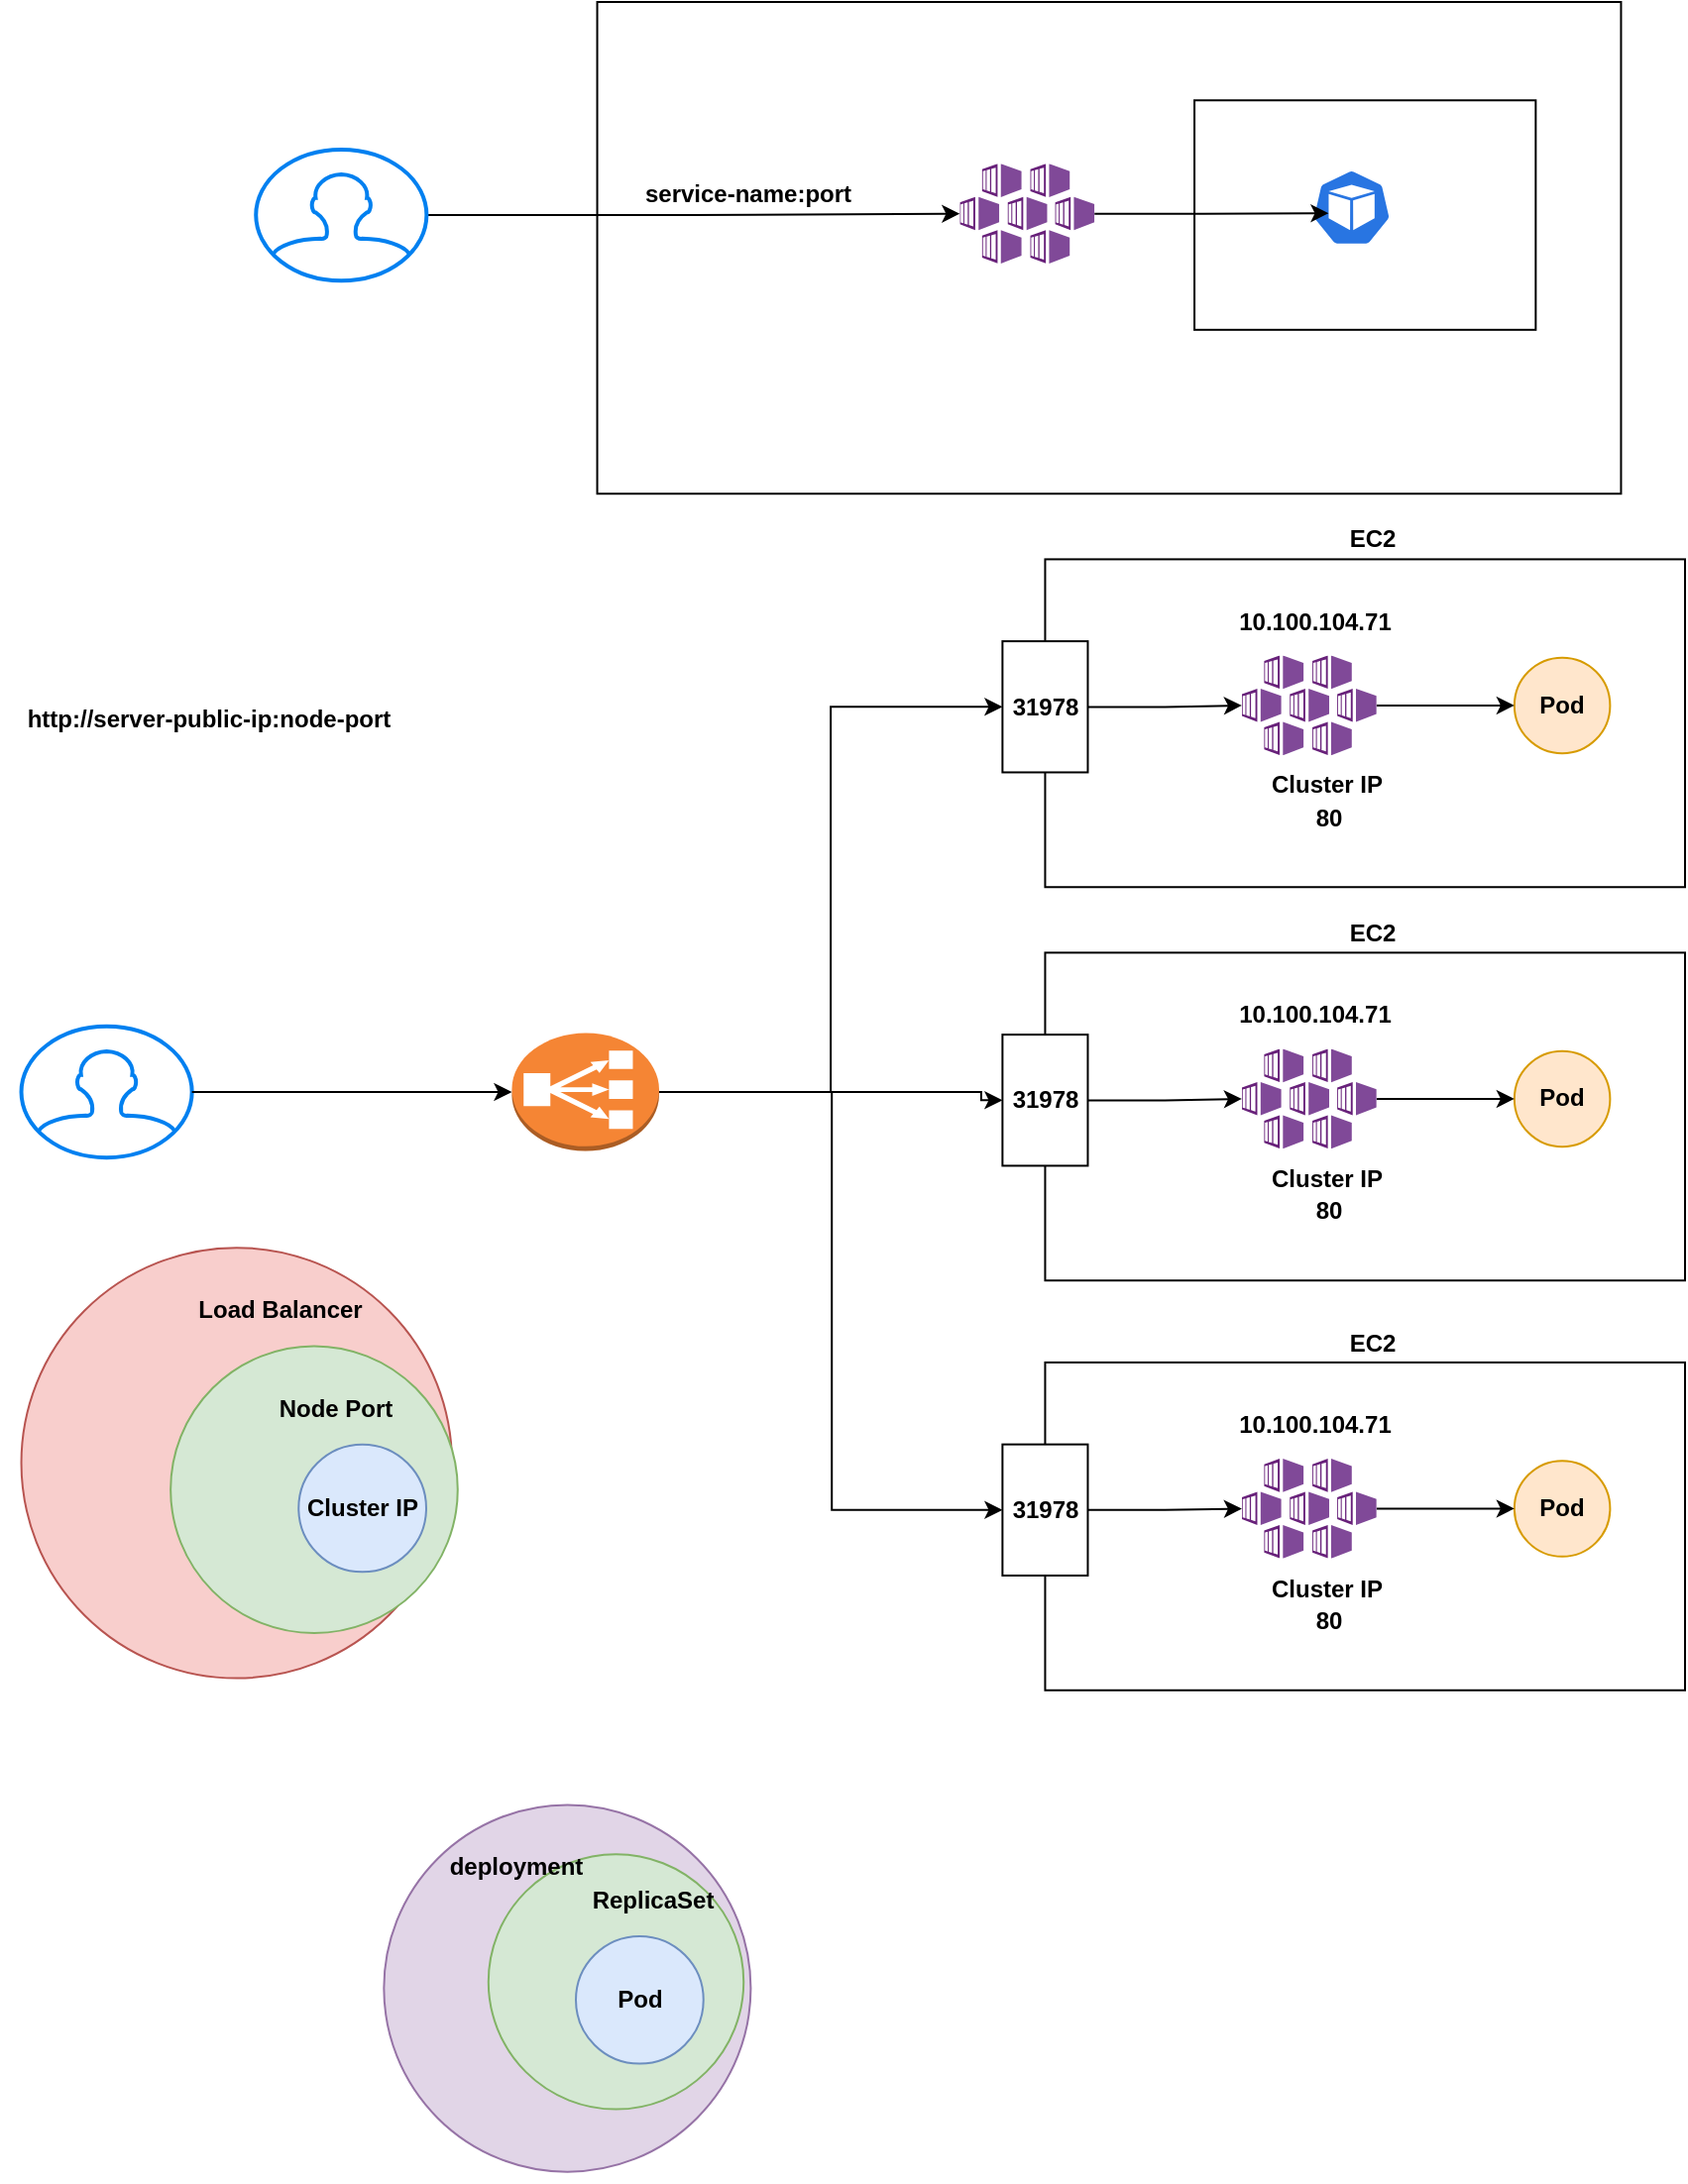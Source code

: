 <mxfile version="24.7.6">
  <diagram name="Page-1" id="rPLcQxKnwmKYAxCcPPqL">
    <mxGraphModel dx="1323" dy="-357" grid="1" gridSize="10" guides="1" tooltips="1" connect="1" arrows="1" fold="1" page="1" pageScale="1" pageWidth="850" pageHeight="1100" math="0" shadow="0">
      <root>
        <mxCell id="0" />
        <mxCell id="1" parent="0" />
        <mxCell id="HgJ58vh118xqtQ4xd-LZ-1" value="S" style="group" vertex="1" connectable="0" parent="1">
          <mxGeometry y="1100" width="850" height="1100" as="geometry" />
        </mxCell>
        <mxCell id="7WoqqL8MU9E2NCYf5LLM-3" value="" style="rounded=1;whiteSpace=wrap;html=1;" parent="HgJ58vh118xqtQ4xd-LZ-1" vertex="1">
          <mxGeometry x="581.013" y="74.436" width="129.114" height="49.624" as="geometry" />
        </mxCell>
        <mxCell id="7WoqqL8MU9E2NCYf5LLM-2" value="" style="rounded=0;whiteSpace=wrap;html=1;" parent="HgJ58vh118xqtQ4xd-LZ-1" vertex="1">
          <mxGeometry x="301.266" width="516.456" height="248.12" as="geometry" />
        </mxCell>
        <mxCell id="7WoqqL8MU9E2NCYf5LLM-4" value="" style="rounded=0;whiteSpace=wrap;html=1;" parent="HgJ58vh118xqtQ4xd-LZ-1" vertex="1">
          <mxGeometry x="602.532" y="49.624" width="172.152" height="115.789" as="geometry" />
        </mxCell>
        <mxCell id="7WoqqL8MU9E2NCYf5LLM-5" value="" style="aspect=fixed;sketch=0;html=1;dashed=0;whitespace=wrap;verticalLabelPosition=bottom;verticalAlign=top;fillColor=#2875E2;strokeColor=#ffffff;points=[[0.005,0.63,0],[0.1,0.2,0],[0.9,0.2,0],[0.5,0,0],[0.995,0.63,0],[0.72,0.99,0],[0.5,1,0],[0.28,0.99,0]];shape=mxgraph.kubernetes.icon2;prIcon=pod" parent="HgJ58vh118xqtQ4xd-LZ-1" vertex="1">
          <mxGeometry x="661.709" y="84.361" width="40.226" height="38.617" as="geometry" />
        </mxCell>
        <mxCell id="7WoqqL8MU9E2NCYf5LLM-6" value="" style="image;sketch=0;aspect=fixed;html=1;points=[];align=center;fontSize=12;image=img/lib/mscae/Kubernetes_Services.svg;" parent="HgJ58vh118xqtQ4xd-LZ-1" vertex="1">
          <mxGeometry x="484.177" y="81.673" width="67.949" height="50.282" as="geometry" />
        </mxCell>
        <mxCell id="7WoqqL8MU9E2NCYf5LLM-7" style="edgeStyle=orthogonalEdgeStyle;rounded=0;orthogonalLoop=1;jettySize=auto;html=1;entryX=0.212;entryY=0.575;entryDx=0;entryDy=0;entryPerimeter=0;" parent="HgJ58vh118xqtQ4xd-LZ-1" source="7WoqqL8MU9E2NCYf5LLM-6" target="7WoqqL8MU9E2NCYf5LLM-5" edge="1">
          <mxGeometry relative="1" as="geometry" />
        </mxCell>
        <mxCell id="7WoqqL8MU9E2NCYf5LLM-9" style="edgeStyle=orthogonalEdgeStyle;rounded=0;orthogonalLoop=1;jettySize=auto;html=1;" parent="HgJ58vh118xqtQ4xd-LZ-1" source="7WoqqL8MU9E2NCYf5LLM-8" target="7WoqqL8MU9E2NCYf5LLM-6" edge="1">
          <mxGeometry relative="1" as="geometry" />
        </mxCell>
        <mxCell id="7WoqqL8MU9E2NCYf5LLM-8" value="" style="html=1;verticalLabelPosition=bottom;align=center;labelBackgroundColor=#ffffff;verticalAlign=top;strokeWidth=2;strokeColor=#0080F0;shadow=0;dashed=0;shape=mxgraph.ios7.icons.user;" parent="HgJ58vh118xqtQ4xd-LZ-1" vertex="1">
          <mxGeometry x="129.114" y="74.436" width="86.076" height="66.165" as="geometry" />
        </mxCell>
        <mxCell id="7WoqqL8MU9E2NCYf5LLM-10" value="&lt;b&gt;service-name:port&lt;/b&gt;" style="text;html=1;align=center;verticalAlign=middle;resizable=0;points=[];autosize=1;strokeColor=none;fillColor=none;" parent="HgJ58vh118xqtQ4xd-LZ-1" vertex="1">
          <mxGeometry x="312.025" y="81.673" width="130" height="30" as="geometry" />
        </mxCell>
        <mxCell id="7WoqqL8MU9E2NCYf5LLM-19" style="edgeStyle=orthogonalEdgeStyle;rounded=0;orthogonalLoop=1;jettySize=auto;html=1;entryX=0;entryY=0.5;entryDx=0;entryDy=0;" parent="HgJ58vh118xqtQ4xd-LZ-1" source="7WoqqL8MU9E2NCYf5LLM-31" target="7WoqqL8MU9E2NCYf5LLM-15" edge="1">
          <mxGeometry relative="1" as="geometry" />
        </mxCell>
        <mxCell id="7WoqqL8MU9E2NCYf5LLM-18" value="" style="html=1;verticalLabelPosition=bottom;align=center;labelBackgroundColor=#ffffff;verticalAlign=top;strokeWidth=2;strokeColor=#0080F0;shadow=0;dashed=0;shape=mxgraph.ios7.icons.user;" parent="HgJ58vh118xqtQ4xd-LZ-1" vertex="1">
          <mxGeometry x="10.759" y="516.917" width="86.076" height="66.165" as="geometry" />
        </mxCell>
        <mxCell id="7WoqqL8MU9E2NCYf5LLM-22" value="&lt;b&gt;http://server-public-ip:node-port&lt;/b&gt;" style="text;html=1;align=center;verticalAlign=middle;resizable=0;points=[];autosize=1;strokeColor=none;fillColor=none;" parent="HgJ58vh118xqtQ4xd-LZ-1" vertex="1">
          <mxGeometry y="347.368" width="210" height="30" as="geometry" />
        </mxCell>
        <mxCell id="7WoqqL8MU9E2NCYf5LLM-30" value="" style="group" parent="HgJ58vh118xqtQ4xd-LZ-1" vertex="1" connectable="0">
          <mxGeometry x="10.759" y="628.571" width="290.506" height="223.308" as="geometry" />
        </mxCell>
        <mxCell id="7WoqqL8MU9E2NCYf5LLM-28" value="" style="ellipse;whiteSpace=wrap;html=1;aspect=fixed;fillColor=#f8cecc;strokeColor=#b85450;" parent="7WoqqL8MU9E2NCYf5LLM-30" vertex="1">
          <mxGeometry width="217.218" height="217.218" as="geometry" />
        </mxCell>
        <mxCell id="7WoqqL8MU9E2NCYf5LLM-26" value="" style="ellipse;whiteSpace=wrap;html=1;aspect=fixed;fillColor=#d5e8d4;strokeColor=#82b366;" parent="7WoqqL8MU9E2NCYf5LLM-30" vertex="1">
          <mxGeometry x="75.316" y="49.624" width="144.812" height="144.812" as="geometry" />
        </mxCell>
        <mxCell id="7WoqqL8MU9E2NCYf5LLM-25" value="&lt;b&gt;Cluster IP&lt;/b&gt;" style="ellipse;whiteSpace=wrap;html=1;aspect=fixed;fillColor=#dae8fc;strokeColor=#6c8ebf;" parent="7WoqqL8MU9E2NCYf5LLM-30" vertex="1">
          <mxGeometry x="139.873" y="99.248" width="64.361" height="64.361" as="geometry" />
        </mxCell>
        <mxCell id="7WoqqL8MU9E2NCYf5LLM-27" value="&lt;b&gt;Node Port&lt;/b&gt;" style="text;html=1;align=center;verticalAlign=middle;resizable=0;points=[];autosize=1;strokeColor=none;fillColor=none;" parent="7WoqqL8MU9E2NCYf5LLM-30" vertex="1">
          <mxGeometry x="118.354" y="66.165" width="80" height="30" as="geometry" />
        </mxCell>
        <mxCell id="7WoqqL8MU9E2NCYf5LLM-29" value="&lt;b&gt;Load Balancer&lt;/b&gt;" style="text;html=1;align=center;verticalAlign=middle;resizable=0;points=[];autosize=1;strokeColor=none;fillColor=none;" parent="7WoqqL8MU9E2NCYf5LLM-30" vertex="1">
          <mxGeometry x="75.316" y="16.541" width="110" height="30" as="geometry" />
        </mxCell>
        <mxCell id="7WoqqL8MU9E2NCYf5LLM-32" value="" style="edgeStyle=orthogonalEdgeStyle;rounded=0;orthogonalLoop=1;jettySize=auto;html=1;entryX=0;entryY=0.5;entryDx=0;entryDy=0;" parent="HgJ58vh118xqtQ4xd-LZ-1" source="7WoqqL8MU9E2NCYf5LLM-18" target="7WoqqL8MU9E2NCYf5LLM-31" edge="1">
          <mxGeometry relative="1" as="geometry">
            <mxPoint x="107.595" y="430.075" as="sourcePoint" />
            <mxPoint x="494.937" y="430.075" as="targetPoint" />
          </mxGeometry>
        </mxCell>
        <mxCell id="7WoqqL8MU9E2NCYf5LLM-58" style="edgeStyle=orthogonalEdgeStyle;rounded=0;orthogonalLoop=1;jettySize=auto;html=1;entryX=0;entryY=0.5;entryDx=0;entryDy=0;" parent="HgJ58vh118xqtQ4xd-LZ-1" source="7WoqqL8MU9E2NCYf5LLM-31" target="7WoqqL8MU9E2NCYf5LLM-40" edge="1">
          <mxGeometry relative="1" as="geometry">
            <Array as="points">
              <mxPoint x="494.937" y="550.0" />
            </Array>
          </mxGeometry>
        </mxCell>
        <mxCell id="7WoqqL8MU9E2NCYf5LLM-59" style="edgeStyle=orthogonalEdgeStyle;rounded=0;orthogonalLoop=1;jettySize=auto;html=1;entryX=0;entryY=0.5;entryDx=0;entryDy=0;" parent="HgJ58vh118xqtQ4xd-LZ-1" source="7WoqqL8MU9E2NCYf5LLM-31" target="7WoqqL8MU9E2NCYf5LLM-52" edge="1">
          <mxGeometry relative="1" as="geometry">
            <mxPoint x="430.38" y="636.842" as="targetPoint" />
            <Array as="points">
              <mxPoint x="419.62" y="550.0" />
              <mxPoint x="419.62" y="760.902" />
            </Array>
          </mxGeometry>
        </mxCell>
        <mxCell id="7WoqqL8MU9E2NCYf5LLM-31" value="" style="outlineConnect=0;dashed=0;verticalLabelPosition=bottom;verticalAlign=top;align=center;html=1;shape=mxgraph.aws3.classic_load_balancer;fillColor=#F58534;gradientColor=none;" parent="HgJ58vh118xqtQ4xd-LZ-1" vertex="1">
          <mxGeometry x="258.228" y="520.226" width="74.241" height="59.549" as="geometry" />
        </mxCell>
        <mxCell id="7WoqqL8MU9E2NCYf5LLM-33" value="" style="group" parent="HgJ58vh118xqtQ4xd-LZ-1" vertex="1" connectable="0">
          <mxGeometry x="505.696" y="256.391" width="344.304" height="190.226" as="geometry" />
        </mxCell>
        <mxCell id="7WoqqL8MU9E2NCYf5LLM-11" value="" style="ellipse;whiteSpace=wrap;html=1;aspect=fixed;" parent="7WoqqL8MU9E2NCYf5LLM-33" vertex="1">
          <mxGeometry x="258.228" y="74.436" width="48.271" height="48.271" as="geometry" />
        </mxCell>
        <mxCell id="7WoqqL8MU9E2NCYf5LLM-12" value="" style="rounded=0;whiteSpace=wrap;html=1;" parent="7WoqqL8MU9E2NCYf5LLM-33" vertex="1">
          <mxGeometry x="21.519" y="24.812" width="322.785" height="165.414" as="geometry" />
        </mxCell>
        <mxCell id="7WoqqL8MU9E2NCYf5LLM-13" value="&lt;b&gt;Pod&lt;/b&gt;" style="ellipse;whiteSpace=wrap;html=1;aspect=fixed;fillColor=#ffe6cc;strokeColor=#d79b00;" parent="7WoqqL8MU9E2NCYf5LLM-33" vertex="1">
          <mxGeometry x="258.228" y="74.436" width="48.271" height="48.271" as="geometry" />
        </mxCell>
        <mxCell id="7WoqqL8MU9E2NCYf5LLM-14" value="&lt;b&gt;EC2&lt;/b&gt;" style="text;html=1;align=center;verticalAlign=middle;resizable=0;points=[];autosize=1;strokeColor=none;fillColor=none;" parent="7WoqqL8MU9E2NCYf5LLM-33" vertex="1">
          <mxGeometry x="161.392" width="50" height="30" as="geometry" />
        </mxCell>
        <mxCell id="7WoqqL8MU9E2NCYf5LLM-20" style="edgeStyle=orthogonalEdgeStyle;rounded=0;orthogonalLoop=1;jettySize=auto;html=1;" parent="7WoqqL8MU9E2NCYf5LLM-33" source="7WoqqL8MU9E2NCYf5LLM-15" target="7WoqqL8MU9E2NCYf5LLM-16" edge="1">
          <mxGeometry relative="1" as="geometry" />
        </mxCell>
        <mxCell id="7WoqqL8MU9E2NCYf5LLM-15" value="&lt;b&gt;31978&lt;/b&gt;" style="rounded=0;whiteSpace=wrap;html=1;" parent="7WoqqL8MU9E2NCYf5LLM-33" vertex="1">
          <mxGeometry y="66.165" width="43.038" height="66.165" as="geometry" />
        </mxCell>
        <mxCell id="7WoqqL8MU9E2NCYf5LLM-21" style="edgeStyle=orthogonalEdgeStyle;rounded=0;orthogonalLoop=1;jettySize=auto;html=1;entryX=0;entryY=0.5;entryDx=0;entryDy=0;" parent="7WoqqL8MU9E2NCYf5LLM-33" source="7WoqqL8MU9E2NCYf5LLM-16" target="7WoqqL8MU9E2NCYf5LLM-13" edge="1">
          <mxGeometry relative="1" as="geometry" />
        </mxCell>
        <mxCell id="7WoqqL8MU9E2NCYf5LLM-16" value="" style="image;sketch=0;aspect=fixed;html=1;points=[];align=center;fontSize=12;image=img/lib/mscae/Kubernetes_Services.svg;" parent="7WoqqL8MU9E2NCYf5LLM-33" vertex="1">
          <mxGeometry x="120.754" y="73.402" width="67.949" height="50.282" as="geometry" />
        </mxCell>
        <mxCell id="7WoqqL8MU9E2NCYf5LLM-17" value="&lt;b&gt;Cluster IP&lt;/b&gt;" style="text;html=1;align=center;verticalAlign=middle;resizable=0;points=[];autosize=1;strokeColor=none;fillColor=none;" parent="7WoqqL8MU9E2NCYf5LLM-33" vertex="1">
          <mxGeometry x="123.153" y="124.06" width="80" height="30" as="geometry" />
        </mxCell>
        <mxCell id="7WoqqL8MU9E2NCYf5LLM-23" value="&lt;b&gt;10.100.104.71&lt;/b&gt;" style="text;html=1;align=center;verticalAlign=middle;resizable=0;points=[];autosize=1;strokeColor=none;fillColor=none;" parent="7WoqqL8MU9E2NCYf5LLM-33" vertex="1">
          <mxGeometry x="107.595" y="41.353" width="100" height="30" as="geometry" />
        </mxCell>
        <mxCell id="7WoqqL8MU9E2NCYf5LLM-24" value="&lt;b&gt;80&lt;/b&gt;" style="text;html=1;align=center;verticalAlign=middle;resizable=0;points=[];autosize=1;strokeColor=none;fillColor=none;" parent="7WoqqL8MU9E2NCYf5LLM-33" vertex="1">
          <mxGeometry x="144.672" y="140.602" width="40" height="30" as="geometry" />
        </mxCell>
        <mxCell id="7WoqqL8MU9E2NCYf5LLM-34" value="" style="group" parent="HgJ58vh118xqtQ4xd-LZ-1" vertex="1" connectable="0">
          <mxGeometry x="505.696" y="454.887" width="344.304" height="190.226" as="geometry" />
        </mxCell>
        <mxCell id="7WoqqL8MU9E2NCYf5LLM-35" value="" style="ellipse;whiteSpace=wrap;html=1;aspect=fixed;" parent="7WoqqL8MU9E2NCYf5LLM-34" vertex="1">
          <mxGeometry x="258.228" y="74.436" width="48.271" height="48.271" as="geometry" />
        </mxCell>
        <mxCell id="7WoqqL8MU9E2NCYf5LLM-36" value="" style="rounded=0;whiteSpace=wrap;html=1;" parent="7WoqqL8MU9E2NCYf5LLM-34" vertex="1">
          <mxGeometry x="21.519" y="24.812" width="322.785" height="165.414" as="geometry" />
        </mxCell>
        <mxCell id="7WoqqL8MU9E2NCYf5LLM-37" value="&lt;b&gt;Pod&lt;/b&gt;" style="ellipse;whiteSpace=wrap;html=1;aspect=fixed;fillColor=#ffe6cc;strokeColor=#d79b00;" parent="7WoqqL8MU9E2NCYf5LLM-34" vertex="1">
          <mxGeometry x="258.228" y="74.436" width="48.271" height="48.271" as="geometry" />
        </mxCell>
        <mxCell id="7WoqqL8MU9E2NCYf5LLM-38" value="&lt;b&gt;EC2&lt;/b&gt;" style="text;html=1;align=center;verticalAlign=middle;resizable=0;points=[];autosize=1;strokeColor=none;fillColor=none;" parent="7WoqqL8MU9E2NCYf5LLM-34" vertex="1">
          <mxGeometry x="161.392" width="50" height="30" as="geometry" />
        </mxCell>
        <mxCell id="7WoqqL8MU9E2NCYf5LLM-39" style="edgeStyle=orthogonalEdgeStyle;rounded=0;orthogonalLoop=1;jettySize=auto;html=1;" parent="7WoqqL8MU9E2NCYf5LLM-34" source="7WoqqL8MU9E2NCYf5LLM-40" target="7WoqqL8MU9E2NCYf5LLM-42" edge="1">
          <mxGeometry relative="1" as="geometry" />
        </mxCell>
        <mxCell id="7WoqqL8MU9E2NCYf5LLM-40" value="&lt;b&gt;31978&lt;/b&gt;" style="rounded=0;whiteSpace=wrap;html=1;" parent="7WoqqL8MU9E2NCYf5LLM-34" vertex="1">
          <mxGeometry y="66.165" width="43.038" height="66.165" as="geometry" />
        </mxCell>
        <mxCell id="7WoqqL8MU9E2NCYf5LLM-41" style="edgeStyle=orthogonalEdgeStyle;rounded=0;orthogonalLoop=1;jettySize=auto;html=1;entryX=0;entryY=0.5;entryDx=0;entryDy=0;" parent="7WoqqL8MU9E2NCYf5LLM-34" source="7WoqqL8MU9E2NCYf5LLM-42" target="7WoqqL8MU9E2NCYf5LLM-37" edge="1">
          <mxGeometry relative="1" as="geometry" />
        </mxCell>
        <mxCell id="7WoqqL8MU9E2NCYf5LLM-42" value="" style="image;sketch=0;aspect=fixed;html=1;points=[];align=center;fontSize=12;image=img/lib/mscae/Kubernetes_Services.svg;" parent="7WoqqL8MU9E2NCYf5LLM-34" vertex="1">
          <mxGeometry x="120.754" y="73.402" width="67.949" height="50.282" as="geometry" />
        </mxCell>
        <mxCell id="7WoqqL8MU9E2NCYf5LLM-43" value="&lt;b&gt;Cluster IP&lt;/b&gt;" style="text;html=1;align=center;verticalAlign=middle;resizable=0;points=[];autosize=1;strokeColor=none;fillColor=none;" parent="7WoqqL8MU9E2NCYf5LLM-34" vertex="1">
          <mxGeometry x="123.153" y="124.06" width="80" height="30" as="geometry" />
        </mxCell>
        <mxCell id="7WoqqL8MU9E2NCYf5LLM-44" value="&lt;b&gt;10.100.104.71&lt;/b&gt;" style="text;html=1;align=center;verticalAlign=middle;resizable=0;points=[];autosize=1;strokeColor=none;fillColor=none;" parent="7WoqqL8MU9E2NCYf5LLM-34" vertex="1">
          <mxGeometry x="107.595" y="41.353" width="100" height="30" as="geometry" />
        </mxCell>
        <mxCell id="7WoqqL8MU9E2NCYf5LLM-45" value="&lt;b&gt;80&lt;/b&gt;" style="text;html=1;align=center;verticalAlign=middle;resizable=0;points=[];autosize=1;strokeColor=none;fillColor=none;" parent="7WoqqL8MU9E2NCYf5LLM-34" vertex="1">
          <mxGeometry x="144.672" y="140.602" width="40" height="30" as="geometry" />
        </mxCell>
        <mxCell id="7WoqqL8MU9E2NCYf5LLM-46" value="" style="group" parent="HgJ58vh118xqtQ4xd-LZ-1" vertex="1" connectable="0">
          <mxGeometry x="505.696" y="661.654" width="344.304" height="190.226" as="geometry" />
        </mxCell>
        <mxCell id="7WoqqL8MU9E2NCYf5LLM-47" value="" style="ellipse;whiteSpace=wrap;html=1;aspect=fixed;" parent="7WoqqL8MU9E2NCYf5LLM-46" vertex="1">
          <mxGeometry x="258.228" y="74.436" width="48.271" height="48.271" as="geometry" />
        </mxCell>
        <mxCell id="7WoqqL8MU9E2NCYf5LLM-48" value="" style="rounded=0;whiteSpace=wrap;html=1;" parent="7WoqqL8MU9E2NCYf5LLM-46" vertex="1">
          <mxGeometry x="21.519" y="24.812" width="322.785" height="165.414" as="geometry" />
        </mxCell>
        <mxCell id="7WoqqL8MU9E2NCYf5LLM-49" value="&lt;b&gt;Pod&lt;/b&gt;" style="ellipse;whiteSpace=wrap;html=1;aspect=fixed;fillColor=#ffe6cc;strokeColor=#d79b00;" parent="7WoqqL8MU9E2NCYf5LLM-46" vertex="1">
          <mxGeometry x="258.228" y="74.436" width="48.271" height="48.271" as="geometry" />
        </mxCell>
        <mxCell id="7WoqqL8MU9E2NCYf5LLM-50" value="&lt;b&gt;EC2&lt;/b&gt;" style="text;html=1;align=center;verticalAlign=middle;resizable=0;points=[];autosize=1;strokeColor=none;fillColor=none;" parent="7WoqqL8MU9E2NCYf5LLM-46" vertex="1">
          <mxGeometry x="161.392" width="50" height="30" as="geometry" />
        </mxCell>
        <mxCell id="7WoqqL8MU9E2NCYf5LLM-51" style="edgeStyle=orthogonalEdgeStyle;rounded=0;orthogonalLoop=1;jettySize=auto;html=1;" parent="7WoqqL8MU9E2NCYf5LLM-46" source="7WoqqL8MU9E2NCYf5LLM-52" target="7WoqqL8MU9E2NCYf5LLM-54" edge="1">
          <mxGeometry relative="1" as="geometry" />
        </mxCell>
        <mxCell id="7WoqqL8MU9E2NCYf5LLM-52" value="&lt;b&gt;31978&lt;/b&gt;" style="rounded=0;whiteSpace=wrap;html=1;" parent="7WoqqL8MU9E2NCYf5LLM-46" vertex="1">
          <mxGeometry y="66.165" width="43.038" height="66.165" as="geometry" />
        </mxCell>
        <mxCell id="7WoqqL8MU9E2NCYf5LLM-53" style="edgeStyle=orthogonalEdgeStyle;rounded=0;orthogonalLoop=1;jettySize=auto;html=1;entryX=0;entryY=0.5;entryDx=0;entryDy=0;" parent="7WoqqL8MU9E2NCYf5LLM-46" source="7WoqqL8MU9E2NCYf5LLM-54" target="7WoqqL8MU9E2NCYf5LLM-49" edge="1">
          <mxGeometry relative="1" as="geometry" />
        </mxCell>
        <mxCell id="7WoqqL8MU9E2NCYf5LLM-54" value="" style="image;sketch=0;aspect=fixed;html=1;points=[];align=center;fontSize=12;image=img/lib/mscae/Kubernetes_Services.svg;" parent="7WoqqL8MU9E2NCYf5LLM-46" vertex="1">
          <mxGeometry x="120.754" y="73.402" width="67.949" height="50.282" as="geometry" />
        </mxCell>
        <mxCell id="7WoqqL8MU9E2NCYf5LLM-55" value="&lt;b&gt;Cluster IP&lt;/b&gt;" style="text;html=1;align=center;verticalAlign=middle;resizable=0;points=[];autosize=1;strokeColor=none;fillColor=none;" parent="7WoqqL8MU9E2NCYf5LLM-46" vertex="1">
          <mxGeometry x="123.153" y="124.06" width="80" height="30" as="geometry" />
        </mxCell>
        <mxCell id="7WoqqL8MU9E2NCYf5LLM-56" value="&lt;b&gt;10.100.104.71&lt;/b&gt;" style="text;html=1;align=center;verticalAlign=middle;resizable=0;points=[];autosize=1;strokeColor=none;fillColor=none;" parent="7WoqqL8MU9E2NCYf5LLM-46" vertex="1">
          <mxGeometry x="107.595" y="41.353" width="100" height="30" as="geometry" />
        </mxCell>
        <mxCell id="7WoqqL8MU9E2NCYf5LLM-57" value="&lt;b&gt;80&lt;/b&gt;" style="text;html=1;align=center;verticalAlign=middle;resizable=0;points=[];autosize=1;strokeColor=none;fillColor=none;" parent="7WoqqL8MU9E2NCYf5LLM-46" vertex="1">
          <mxGeometry x="144.672" y="140.602" width="40" height="30" as="geometry" />
        </mxCell>
        <mxCell id="gVt-e7USz2jDWSjKCuRl-6" value="" style="group" parent="HgJ58vh118xqtQ4xd-LZ-1" vertex="1" connectable="0">
          <mxGeometry x="193.671" y="909.774" width="247.468" height="190.226" as="geometry" />
        </mxCell>
        <mxCell id="gVt-e7USz2jDWSjKCuRl-4" value="" style="ellipse;whiteSpace=wrap;html=1;aspect=fixed;fillColor=#e1d5e7;strokeColor=#9673a6;" parent="gVt-e7USz2jDWSjKCuRl-6" vertex="1">
          <mxGeometry width="185.038" height="185.038" as="geometry" />
        </mxCell>
        <mxCell id="gVt-e7USz2jDWSjKCuRl-2" value="" style="ellipse;whiteSpace=wrap;html=1;aspect=fixed;fillColor=#d5e8d4;strokeColor=#82b366;" parent="gVt-e7USz2jDWSjKCuRl-6" vertex="1">
          <mxGeometry x="52.722" y="24.812" width="128.722" height="128.722" as="geometry" />
        </mxCell>
        <mxCell id="gVt-e7USz2jDWSjKCuRl-1" value="&lt;b&gt;Pod&lt;/b&gt;" style="ellipse;whiteSpace=wrap;html=1;aspect=fixed;fillColor=#dae8fc;strokeColor=#6c8ebf;" parent="gVt-e7USz2jDWSjKCuRl-6" vertex="1">
          <mxGeometry x="96.835" y="66.165" width="64.361" height="64.361" as="geometry" />
        </mxCell>
        <mxCell id="gVt-e7USz2jDWSjKCuRl-3" value="&lt;b&gt;ReplicaSet&lt;/b&gt;" style="text;html=1;align=center;verticalAlign=middle;resizable=0;points=[];autosize=1;strokeColor=none;fillColor=none;" parent="gVt-e7USz2jDWSjKCuRl-6" vertex="1">
          <mxGeometry x="95.759" y="33.083" width="80" height="30" as="geometry" />
        </mxCell>
        <mxCell id="gVt-e7USz2jDWSjKCuRl-5" value="&lt;b&gt;deployment&lt;/b&gt;" style="text;html=1;align=center;verticalAlign=middle;resizable=0;points=[];autosize=1;strokeColor=none;fillColor=none;" parent="gVt-e7USz2jDWSjKCuRl-6" vertex="1">
          <mxGeometry x="21.519" y="16.541" width="90" height="30" as="geometry" />
        </mxCell>
      </root>
    </mxGraphModel>
  </diagram>
</mxfile>
